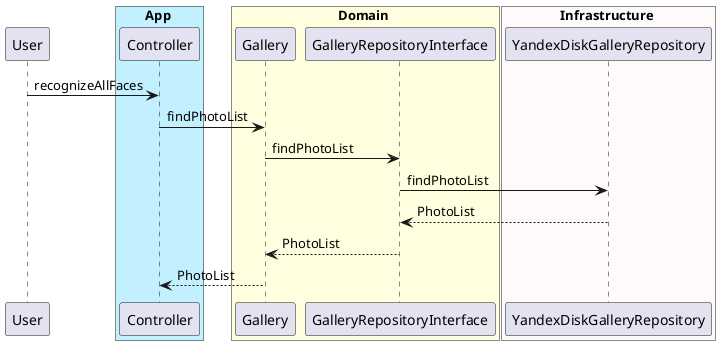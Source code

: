 @startuml

participant User
participant Controller

box App #APPLICATION
    participant Controller
end box

box Domain #LightYellow
    participant Gallery
    participant GalleryRepositoryInterface
end box

box Infrastructure #snow
    participant YandexDiskGalleryRepository
end box

User -> Controller: recognizeAllFaces
Controller -> Gallery: findPhotoList

Gallery -> GalleryRepositoryInterface: findPhotoList

GalleryRepositoryInterface -> YandexDiskGalleryRepository: findPhotoList
GalleryRepositoryInterface <-- YandexDiskGalleryRepository: PhotoList

Gallery <-- GalleryRepositoryInterface: PhotoList 


Controller <-- Gallery: PhotoList

@enduml
